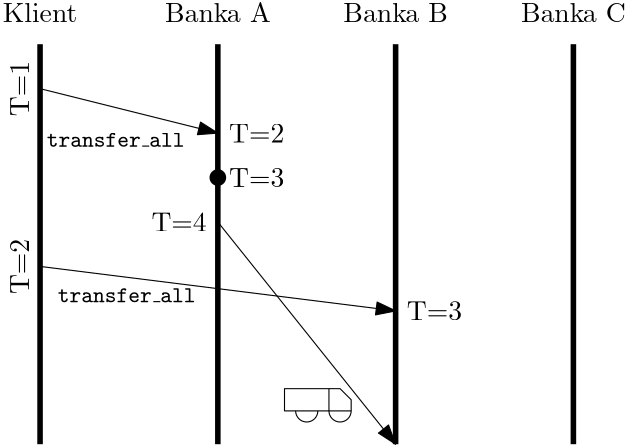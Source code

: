 <?xml version="1.0"?>
<!DOCTYPE ipe SYSTEM "ipe.dtd">
<ipe version="70206" creator="Ipe 7.2.7">
<info created="D:20180424235032" modified="D:20180425000733"/>
<preamble>\usepackage{rotating}</preamble>
<ipestyle name="basic">
<symbol name="arrow/arc(spx)">
<path stroke="sym-stroke" fill="sym-stroke" pen="sym-pen">
0 0 m
-1 0.333 l
-1 -0.333 l
h
</path>
</symbol>
<symbol name="arrow/farc(spx)">
<path stroke="sym-stroke" fill="white" pen="sym-pen">
0 0 m
-1 0.333 l
-1 -0.333 l
h
</path>
</symbol>
<symbol name="arrow/ptarc(spx)">
<path stroke="sym-stroke" fill="sym-stroke" pen="sym-pen">
0 0 m
-1 0.333 l
-0.8 0 l
-1 -0.333 l
h
</path>
</symbol>
<symbol name="arrow/fptarc(spx)">
<path stroke="sym-stroke" fill="white" pen="sym-pen">
0 0 m
-1 0.333 l
-0.8 0 l
-1 -0.333 l
h
</path>
</symbol>
<symbol name="mark/circle(sx)" transformations="translations">
<path fill="sym-stroke">
0.6 0 0 0.6 0 0 e
0.4 0 0 0.4 0 0 e
</path>
</symbol>
<symbol name="mark/disk(sx)" transformations="translations">
<path fill="sym-stroke">
0.6 0 0 0.6 0 0 e
</path>
</symbol>
<symbol name="mark/fdisk(sfx)" transformations="translations">
<group>
<path fill="sym-fill">
0.5 0 0 0.5 0 0 e
</path>
<path fill="sym-stroke" fillrule="eofill">
0.6 0 0 0.6 0 0 e
0.4 0 0 0.4 0 0 e
</path>
</group>
</symbol>
<symbol name="mark/box(sx)" transformations="translations">
<path fill="sym-stroke" fillrule="eofill">
-0.6 -0.6 m
0.6 -0.6 l
0.6 0.6 l
-0.6 0.6 l
h
-0.4 -0.4 m
0.4 -0.4 l
0.4 0.4 l
-0.4 0.4 l
h
</path>
</symbol>
<symbol name="mark/square(sx)" transformations="translations">
<path fill="sym-stroke">
-0.6 -0.6 m
0.6 -0.6 l
0.6 0.6 l
-0.6 0.6 l
h
</path>
</symbol>
<symbol name="mark/fsquare(sfx)" transformations="translations">
<group>
<path fill="sym-fill">
-0.5 -0.5 m
0.5 -0.5 l
0.5 0.5 l
-0.5 0.5 l
h
</path>
<path fill="sym-stroke" fillrule="eofill">
-0.6 -0.6 m
0.6 -0.6 l
0.6 0.6 l
-0.6 0.6 l
h
-0.4 -0.4 m
0.4 -0.4 l
0.4 0.4 l
-0.4 0.4 l
h
</path>
</group>
</symbol>
<symbol name="mark/cross(sx)" transformations="translations">
<group>
<path fill="sym-stroke">
-0.43 -0.57 m
0.57 0.43 l
0.43 0.57 l
-0.57 -0.43 l
h
</path>
<path fill="sym-stroke">
-0.43 0.57 m
0.57 -0.43 l
0.43 -0.57 l
-0.57 0.43 l
h
</path>
</group>
</symbol>
<symbol name="arrow/fnormal(spx)">
<path stroke="sym-stroke" fill="white" pen="sym-pen">
0 0 m
-1 0.333 l
-1 -0.333 l
h
</path>
</symbol>
<symbol name="arrow/pointed(spx)">
<path stroke="sym-stroke" fill="sym-stroke" pen="sym-pen">
0 0 m
-1 0.333 l
-0.8 0 l
-1 -0.333 l
h
</path>
</symbol>
<symbol name="arrow/fpointed(spx)">
<path stroke="sym-stroke" fill="white" pen="sym-pen">
0 0 m
-1 0.333 l
-0.8 0 l
-1 -0.333 l
h
</path>
</symbol>
<symbol name="arrow/linear(spx)">
<path stroke="sym-stroke" pen="sym-pen">
-1 0.333 m
0 0 l
-1 -0.333 l
</path>
</symbol>
<symbol name="arrow/fdouble(spx)">
<path stroke="sym-stroke" fill="white" pen="sym-pen">
0 0 m
-1 0.333 l
-1 -0.333 l
h
-1 0 m
-2 0.333 l
-2 -0.333 l
h
</path>
</symbol>
<symbol name="arrow/double(spx)">
<path stroke="sym-stroke" fill="sym-stroke" pen="sym-pen">
0 0 m
-1 0.333 l
-1 -0.333 l
h
-1 0 m
-2 0.333 l
-2 -0.333 l
h
</path>
</symbol>
<pen name="heavier" value="0.8"/>
<pen name="fat" value="1.2"/>
<pen name="ultrafat" value="2"/>
<symbolsize name="large" value="5"/>
<symbolsize name="small" value="2"/>
<symbolsize name="tiny" value="1.1"/>
<arrowsize name="large" value="10"/>
<arrowsize name="small" value="5"/>
<arrowsize name="tiny" value="3"/>
<color name="red" value="1 0 0"/>
<color name="green" value="0 1 0"/>
<color name="blue" value="0 0 1"/>
<color name="yellow" value="1 1 0"/>
<color name="orange" value="1 0.647 0"/>
<color name="gold" value="1 0.843 0"/>
<color name="purple" value="0.627 0.125 0.941"/>
<color name="gray" value="0.745"/>
<color name="brown" value="0.647 0.165 0.165"/>
<color name="navy" value="0 0 0.502"/>
<color name="pink" value="1 0.753 0.796"/>
<color name="seagreen" value="0.18 0.545 0.341"/>
<color name="turquoise" value="0.251 0.878 0.816"/>
<color name="violet" value="0.933 0.51 0.933"/>
<color name="darkblue" value="0 0 0.545"/>
<color name="darkcyan" value="0 0.545 0.545"/>
<color name="darkgray" value="0.663"/>
<color name="darkgreen" value="0 0.392 0"/>
<color name="darkmagenta" value="0.545 0 0.545"/>
<color name="darkorange" value="1 0.549 0"/>
<color name="darkred" value="0.545 0 0"/>
<color name="lightblue" value="0.678 0.847 0.902"/>
<color name="lightcyan" value="0.878 1 1"/>
<color name="lightgray" value="0.827"/>
<color name="lightgreen" value="0.565 0.933 0.565"/>
<color name="lightyellow" value="1 1 0.878"/>
<dashstyle name="dashed" value="[4] 0"/>
<dashstyle name="dotted" value="[1 3] 0"/>
<dashstyle name="dash dotted" value="[4 2 1 2] 0"/>
<dashstyle name="dash dot dotted" value="[4 2 1 2 1 2] 0"/>
<textsize name="large" value="\large"/>
<textsize name="Large" value="\Large"/>
<textsize name="LARGE" value="\LARGE"/>
<textsize name="huge" value="\huge"/>
<textsize name="Huge" value="\Huge"/>
<textsize name="small" value="\small"/>
<textsize name="footnote" value="\footnotesize"/>
<textsize name="tiny" value="\tiny"/>
<textstyle name="center" begin="\begin{center}" end="\end{center}"/>
<textstyle name="itemize" begin="\begin{itemize}" end="\end{itemize}"/>
<textstyle name="item" begin="\begin{itemize}\item{}" end="\end{itemize}"/>
<gridsize name="4 pts" value="4"/>
<gridsize name="8 pts (~3 mm)" value="8"/>
<gridsize name="16 pts (~6 mm)" value="16"/>
<gridsize name="32 pts (~12 mm)" value="32"/>
<gridsize name="10 pts (~3.5 mm)" value="10"/>
<gridsize name="20 pts (~7 mm)" value="20"/>
<gridsize name="14 pts (~5 mm)" value="14"/>
<gridsize name="28 pts (~10 mm)" value="28"/>
<gridsize name="56 pts (~20 mm)" value="56"/>
<anglesize name="90 deg" value="90"/>
<anglesize name="60 deg" value="60"/>
<anglesize name="45 deg" value="45"/>
<anglesize name="30 deg" value="30"/>
<anglesize name="22.5 deg" value="22.5"/>
<opacity name="10%" value="0.1"/>
<opacity name="30%" value="0.3"/>
<opacity name="50%" value="0.5"/>
<opacity name="75%" value="0.75"/>
<tiling name="falling" angle="-60" step="4" width="1"/>
<tiling name="rising" angle="30" step="4" width="1"/>
</ipestyle>
<page>
<layer name="alpha"/>
<view layers="alpha" active="alpha"/>
<path layer="alpha" matrix="1 0 0 1 -32 0" stroke="black" pen="ultrafat">
96 800 m
96 656 l
</path>
<text matrix="1 0 0 1 -32 0" transformations="translations" pos="96 808" stroke="black" type="label" width="26.844" height="6.918" depth="0" halign="center" valign="baseline">Klient</text>
<path matrix="1 0 0 1 32 0" stroke="black" pen="ultrafat">
96 800 m
96 656 l
</path>
<text matrix="1 0 0 1 32 0" transformations="translations" pos="96 808" stroke="black" type="label" width="38.052" height="6.918" depth="0" halign="center" valign="baseline">Banka A</text>
<path matrix="1 0 0 1 96 0" stroke="black" pen="ultrafat">
96 800 m
96 656 l
</path>
<text matrix="1 0 0 1 96 0" transformations="translations" pos="96 808" stroke="black" type="label" width="37.637" height="6.918" depth="0" halign="center" valign="baseline">Banka B</text>
<path matrix="1 0 0 1 160 0" stroke="black" pen="ultrafat">
96 800 m
96 656 l
</path>
<text matrix="1 0 0 1 160 0" transformations="translations" pos="96 808" stroke="black" type="label" width="37.775" height="6.918" depth="0" halign="center" valign="baseline">Banka C</text>
<path stroke="black" arrow="normal/normal">
64 784 m
128 768 l
</path>
<text matrix="1 0 0 1 -32 16" transformations="translations" pos="92 768" stroke="black" type="label" width="6.808" height="19.925" depth="0" halign="right" valign="center">\rotatebox{90}{T=1}</text>
<text transformations="translations" pos="132 768" stroke="black" type="label" width="19.925" height="6.808" depth="0" valign="center">T=2</text>
<use name="mark/disk(sx)" pos="128 752" size="large" stroke="black"/>
<text matrix="1 0 0 1 0 -16" transformations="translations" pos="132 768" stroke="black" type="label" width="19.925" height="6.808" depth="0" valign="center">T=3</text>
<text matrix="1 0 0 1 -8 -32" transformations="translations" pos="132 768" stroke="black" type="label" width="19.925" height="6.808" depth="0" halign="right" valign="center">T=4</text>
<path stroke="black" arrow="normal/normal">
128 736 m
192 656 l
</path>
<path matrix="1 0 0 1 8 4" stroke="black">
144 672 m
144 664 l
160 664 l
160 672 l
h
</path>
<path matrix="1 0 0 1 8 4" stroke="black">
160 672 m
164 672 l
168 668 l
168 664 l
160 664 l
</path>
<path matrix="1 0 0 1 8 4" stroke="black">
148 664 m
4 0 0 4 152 664 156 664 a
</path>
<path matrix="1 0 0 1 8 4" stroke="black">
160 664 m
4 0 0 4 164 664 168 664 a
</path>
<text matrix="1 0 0 1 -32 -48" transformations="translations" pos="92 768" stroke="black" type="label" width="6.808" height="19.925" depth="0" halign="right" valign="center">\rotatebox{90}{T=2}</text>
<path stroke="black" arrow="normal/normal">
64 720 m
192 704 l
</path>
<text matrix="1 0 0 1 36 -8" transformations="translations" pos="84 720" stroke="black" type="label" width="49.625" height="4.871" depth="0" halign="right" valign="top" size="footnote">\texttt{transfer\_all}</text>
<text matrix="1 0 0 1 32 48" transformations="translations" pos="84 720" stroke="black" type="label" width="49.625" height="4.871" depth="0" halign="right" valign="top" size="footnote">\texttt{transfer\_all}</text>
<text matrix="1 0 0 1 64 -64" transformations="translations" pos="132 768" stroke="black" type="label" width="19.925" height="6.808" depth="0" valign="center">T=3</text>
</page>
</ipe>
